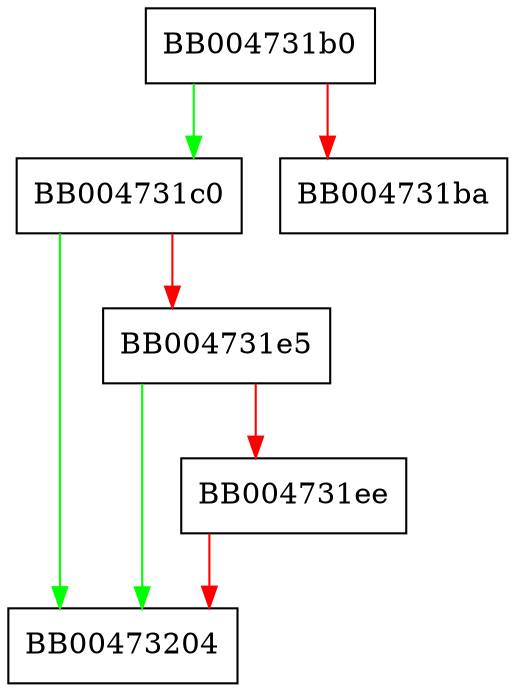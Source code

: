 digraph verify_stateless_cookie_callback {
  node [shape="box"];
  graph [splines=ortho];
  BB004731b0 -> BB004731c0 [color="green"];
  BB004731b0 -> BB004731ba [color="red"];
  BB004731c0 -> BB00473204 [color="green"];
  BB004731c0 -> BB004731e5 [color="red"];
  BB004731e5 -> BB00473204 [color="green"];
  BB004731e5 -> BB004731ee [color="red"];
  BB004731ee -> BB00473204 [color="red"];
}